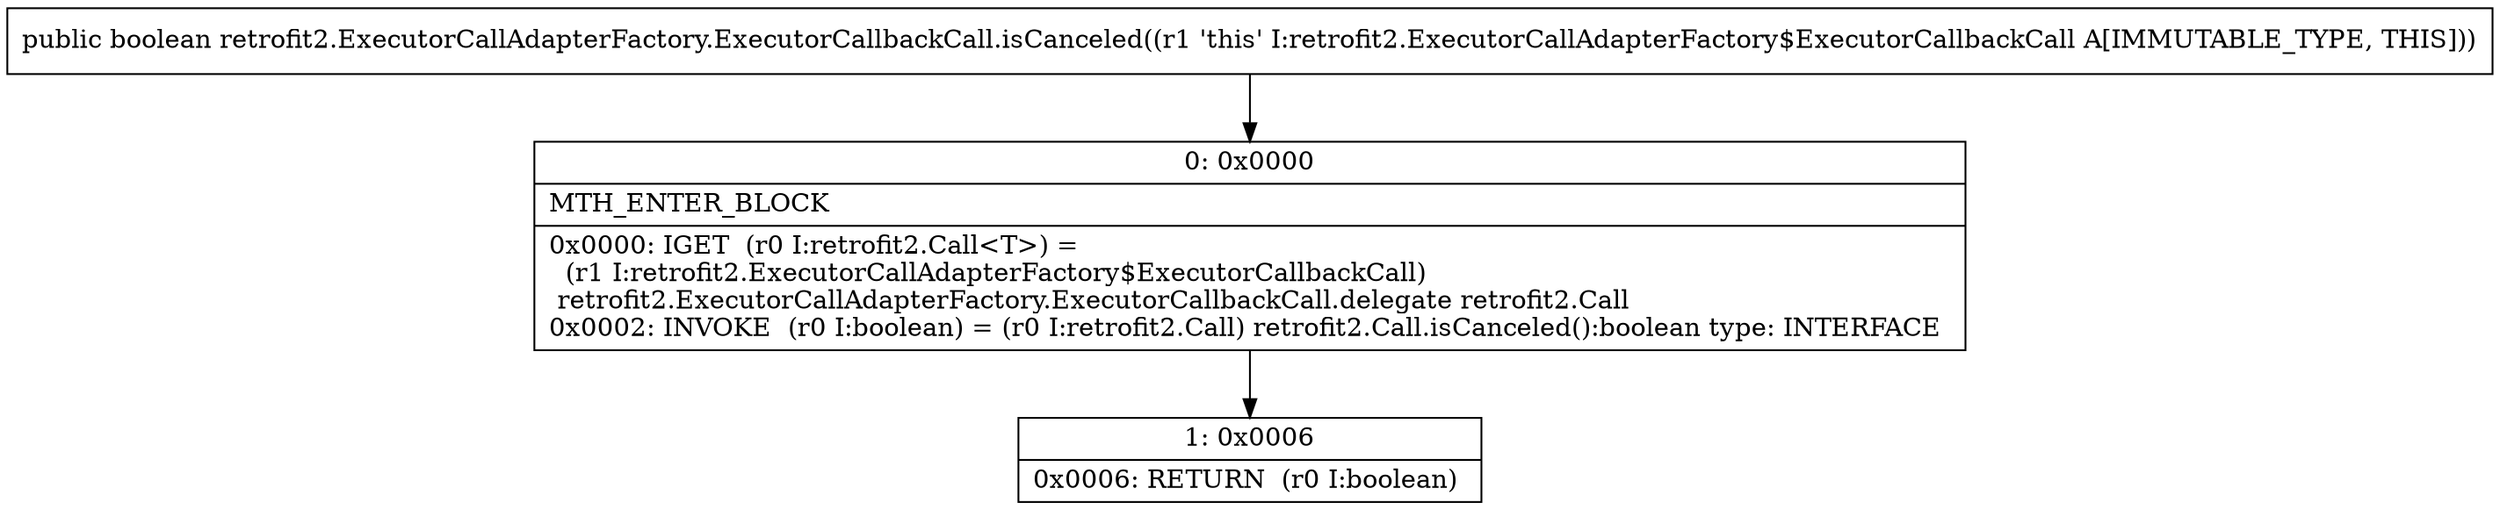 digraph "CFG forretrofit2.ExecutorCallAdapterFactory.ExecutorCallbackCall.isCanceled()Z" {
Node_0 [shape=record,label="{0\:\ 0x0000|MTH_ENTER_BLOCK\l|0x0000: IGET  (r0 I:retrofit2.Call\<T\>) = \l  (r1 I:retrofit2.ExecutorCallAdapterFactory$ExecutorCallbackCall)\l retrofit2.ExecutorCallAdapterFactory.ExecutorCallbackCall.delegate retrofit2.Call \l0x0002: INVOKE  (r0 I:boolean) = (r0 I:retrofit2.Call) retrofit2.Call.isCanceled():boolean type: INTERFACE \l}"];
Node_1 [shape=record,label="{1\:\ 0x0006|0x0006: RETURN  (r0 I:boolean) \l}"];
MethodNode[shape=record,label="{public boolean retrofit2.ExecutorCallAdapterFactory.ExecutorCallbackCall.isCanceled((r1 'this' I:retrofit2.ExecutorCallAdapterFactory$ExecutorCallbackCall A[IMMUTABLE_TYPE, THIS])) }"];
MethodNode -> Node_0;
Node_0 -> Node_1;
}

